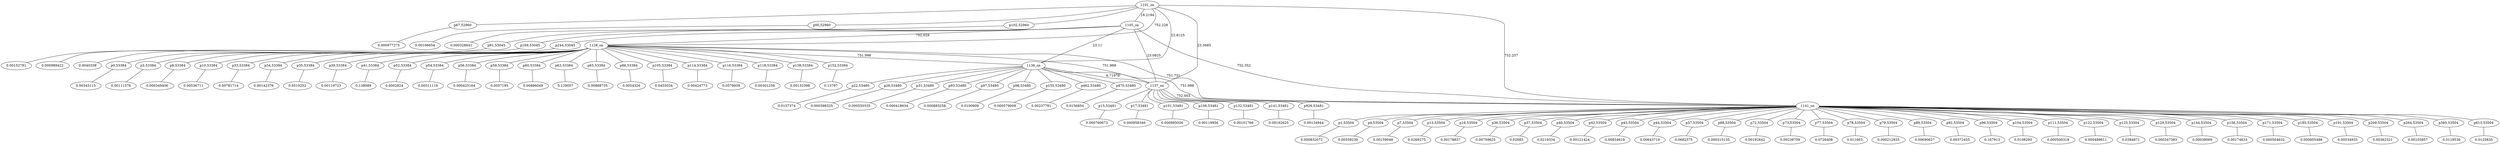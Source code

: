 graph {
	"p0,53384" -- "c0"
	"c0" [ label="0.00345115", pos="24.2583,8.19513!"];
	"p1,53504" -- "c10"
	"c10" [ label="0.000832072", pos="7.1017,11.941!"];
	"p3,53384" -- "c21"
	"c21" [ label="0.00111576", pos="18.728,13.9641!"];
	"p4,53504" -- "c32"
	"c32" [ label="0.00559239", pos="15.1359,3.10826!"];
	"p7,53504" -- "c43"
	"c43" [ label="0.00159048", pos="15.1292,13.2306!"];
	"p8,53384" -- "c53"
	"c53" [ label="0.000349406", pos="5.9642,8.39556!"];
	"p10,53384" -- "c63"
	"c63" [ label="0.00536711", pos="22.1834,8.1274!"];
	"p13,53504" -- "c74"
	"c74" [ label="0.0269275", pos="4.68285,13.2429!"];
	"p15,53481" -- "c85"
	"c85" [ label="0.000760673", pos="18.8508,7.75953!"];
	"p16,53504" -- "c107"
	"c107" [ label="0.00178837", pos="15.2045,4.57147!"];
	"p17,53481" -- "c117"
	"c117" [ label="0.000958346", pos="18.6435,7.94328!"];
	"p22,53480" -- "c140"
	"c140" [ label="0.0157374", pos="11.7478,7.96987!"];
	"p28,53480" -- "c162"
	"c162" [ label="0.000398325", pos="16.2789,8.81713!"];
	"p31,53480" -- "c184"
	"c184" [ label="0.000550335", pos="14.8424,8.08918!"];
	"p33,53384" -- "c205"
	"c205" [ label="0.00781714", pos="15.2356,7.94144!"];
	"p34,53384" -- "c215"
	"c215" [ label="0.00142376", pos="8.04935,8.21772!"];
	"p35,53384" -- "c225"
	"c225" [ label="0.0510252", pos="13.3489,3.83686!"];
	"p36,53504" -- "c236"
	"c236" [ label="0.00759625", pos="8.78498,14.7272!"];
	"p37,53504" -- "c247"
	"c247" [ label="0.02683", pos="4.74425,3.13984!"];
	"p39,53384" -- "c257"
	"c257" [ label="0.00119723", pos="21.6356,8.20523!"];
	"p40,53504" -- "c267"
	"c267" [ label="0.0219334", pos="10.6743,12.6699!"];
	"p41,53384" -- "c278"
	"c278" [ label="0.138089", pos="13.1812,12.5154!"];
	"p42,53504" -- "c288"
	"c288" [ label="0.00121424", pos="23.2295,11.9245!"];
	"p43,53504" -- "c299"
	"c299" [ label="0.00834619", pos="19.6378,3.67417!"];
	"p44,53504" -- "c310"
	"c310" [ label="0.00643719", pos="14.9995,4.87512!"];
	"p52,53384" -- "c321"
	"c321" [ label="0.0002824", pos="0.0120334,8.38589!"];
	"p54,53384" -- "c331"
	"c331" [ label="0.00511116", pos="9.90804,8.207!"];
	"p56,53384" -- "c341"
	"c341" [ label="0.000425164", pos="3.46111,8.14544!"];
	"p57,53504" -- "c351"
	"c351" [ label="0.0682375", pos="15.0924,10.1778!"];
	"p59,53384" -- "c362"
	"c362" [ label="0.0057195", pos="8.6174,8.11663!"];
	"p60,53384" -- "c372"
	"c372" [ label="0.00886049", pos="31.984,8.41568!"];
	"p63,53384" -- "c382"
	"c382" [ label="0.129057", pos="17.0566,3.8495!"];
	"p65,53384" -- "c392"
	"c392" [ label="0.00888735", pos="31.1215,4.78319!"];
	"p67,52960" -- "c414"
	"c414" [ label="0.000977275", pos="15.0814,7.96985!"];
	"p68,53504" -- "c424"
	"c424" [ label="0.000315135", pos="21.5735,1.75623!"];
	"p72,53504" -- "c435"
	"c435" [ label="0.00192642", pos="10.791,3.6809!"];
	"p73,53504" -- "c446"
	"c446" [ label="0.00238709", pos="5.06378,1.28542!"];
	"p77,53504" -- "c457"
	"c457" [ label="0.0726408", pos="15.1,5.83005!"];
	"p78,53504" -- "c468"
	"c468" [ label="0.011663", pos="6.96182,4.46185!"];
	"p79,53504" -- "c479"
	"c479" [ label="0.000212935", pos="14.9829,11.4685!"];
	"p86,53384" -- "c490"
	"c490" [ label="0.0054326", pos="20.251,8.15755!"];
	"p89,53504" -- "c500"
	"c500" [ label="0.00690627", pos="8.68259,16.0411!"];
	"p91,53045" -- "c516"
	"c516" [ label="0.00152781", pos="9.84893,7.90537!"];
	"p92,53504" -- "c533"
	"c533" [ label="0.00372455", pos="17.32,0.0275696!"];
	"p93,53480" -- "c545"
	"c545" [ label="0.000418634", pos="25.6737,8.05553!"];
	"p95,52960" -- "c578"
	"c578" [ label="0.00106654", pos="15.1722,8.6086!"];
	"p96,53504" -- "c588"
	"c588" [ label="0.167913", pos="16.2191,16.5931!"];
	"p97,53480" -- "c600"
	"c600" [ label="0.000883258", pos="14.8666,8.25476!"];
	"p98,53480" -- "c622"
	"c622" [ label="0.0100909", pos="22.005,13.5966!"];
	"p101,53481" -- "c645"
	"c645" [ label="0.000885026", pos="8.274,13.6038!"];
	"p102,52960" -- "c665"
	"c665" [ label="0.000328641", pos="23.248,8.14352!"];
	"p104,53504" -- "c687"
	"c687" [ label="0.0108293", pos="19.5815,12.6603!"];
	"p105,53384" -- "c698"
	"c698" [ label="0.0455034", pos="11.6725,13.9671!"];
	"p106,53481" -- "c710"
	"c710" [ label="0.00119956", pos="7.00238,8.26572!"];
	"p111,53504" -- "c730"
	"c730" [ label="0.000500318", pos="25.7599,13.2227!"];
	"p114,53384" -- "c741"
	"c741" [ label="0.00424773", pos="18.7169,2.44351!"];
	"p116,53384" -- "c751"
	"c751" [ label="0.0579939", pos="11.6606,2.42343!"];
	"p118,53384" -- "c761"
	"c761" [ label="0.00301258", pos="13.5408,7.98015!"];
	"p122,53504" -- "c771"
	"c771" [ label="0.000489611", pos="25.6912,3.10086!"];
	"p125,53504" -- "c782"
	"c782" [ label="0.0384871", pos="14.9248,8.2896!"];
	"p129,53504" -- "c793"
	"c793" [ label="0.000347383", pos="21.3439,16.0107!"];
	"p132,53481" -- "c806"
	"c806" [ label="0.00101766", pos="8.36244,2.79513!"];
	"p138,53384" -- "c826"
	"c826" [ label="0.00132398", pos="17.5133,12.1827!"];
	"p141,53481" -- "c838"
	"c838" [ label="0.00192625", pos="20.6966,8.4943!"];
	"p144,53504" -- "c858"
	"c858" [ label="0.00038069", pos="21.5517,14.717!"];
	"p152,53384" -- "c869"
	"c869" [ label="0.13797", pos="32.4324,8.46146!"];
	"p155,53480" -- "c880"
	"c880" [ label="0.000579008", pos="4.78117,8.40422!"];
	"p156,53504" -- "c901"
	"c901" [ label="0.00174633", pos="15.2826,10.6207!"];
	"p169,53045" -- "c917"
	"c917" [ label="0.000989422", pos="21.9086,2.805!"];
	"p171,53504" -- "c934"
	"c934" [ label="0.000504632", pos="23.2029,4.44465!"];
	"p185,53504" -- "c945"
	"c945" [ label="0.000955488", pos="8.66156,0.56508!"];
	"p191,53504" -- "c956"
	"c956" [ label="0.00534933", pos="21.3538,0.479426!"];
	"p209,53504" -- "c967"
	"c967" [ label="0.00362321", pos="14.9404,6.67902!"];
	"p244,53045" -- "c983"
	"c983" [ label="0.0040338", pos="15.2377,12.5383!"];
	"p264,53504" -- "c1000"
	"c1000" [ label="0.00155857", pos="14.921,9.34118!"];
	"p385,53504" -- "c1012"
	"c1012" [ label="0.0119536", pos="15.1418,5.39143!"];
	"p462,53480" -- "c1023"
	"c1023" [ label="0.00237781", pos="15.2773,3.82405!"];
	"p470,53480" -- "c1045"
	"c1045" [ label="0.0156854", pos="18.3555,8.04075!"];
	"p613,53504" -- "c1066"
	"c1066" [ label="0.0125835", pos="14.9434,7.6276!"];
	"p926,53481" -- "c1079"
	"c1079" [ label="0.00134944", pos="8.68705,0.951377!"];
	"1101_on" -- "1105_on" [label="18.2194"]
	"1101_on" -- "1128_on" [label="752.228"]
	"1101_on" -- "1136_on" [label="22.8125"]
	"1101_on" -- "1137_on" [label="23.3685"]
	"1101_on" -- "1141_on" [label="752.257"]
	"1105_on" -- "1128_on" [label="752.029"]
	"1105_on" -- "1136_on" [label="23.11"]
	"1105_on" -- "1137_on" [label="23.0825"]
	"1105_on" -- "1141_on" [label="752.352"]
	"1128_on" -- "1136_on" [label="751.998"]
	"1128_on" -- "1137_on" [label="751.969"]
	"1128_on" -- "1141_on" [label="751.731"]
	"1136_on" -- "1137_on" [label="6.71976"]
	"1136_on" -- "1141_on" [label="751.998"]
	"1137_on" -- "1141_on" [label="752.003"]
	"1101_on" -- "p67,52960"
	"1101_on" -- "p95,52960"
	"1101_on" -- "p102,52960"
	"1105_on" -- "p91,53045"
	"1105_on" -- "p169,53045"
	"1105_on" -- "p244,53045"
	"1128_on" -- "p0,53384"
	"1128_on" -- "p3,53384"
	"1128_on" -- "p8,53384"
	"1128_on" -- "p10,53384"
	"1128_on" -- "p33,53384"
	"1128_on" -- "p34,53384"
	"1128_on" -- "p35,53384"
	"1128_on" -- "p39,53384"
	"1128_on" -- "p41,53384"
	"1128_on" -- "p52,53384"
	"1128_on" -- "p54,53384"
	"1128_on" -- "p56,53384"
	"1128_on" -- "p59,53384"
	"1128_on" -- "p60,53384"
	"1128_on" -- "p63,53384"
	"1128_on" -- "p65,53384"
	"1128_on" -- "p86,53384"
	"1128_on" -- "p105,53384"
	"1128_on" -- "p114,53384"
	"1128_on" -- "p116,53384"
	"1128_on" -- "p118,53384"
	"1128_on" -- "p138,53384"
	"1128_on" -- "p152,53384"
	"1136_on" -- "p22,53480"
	"1136_on" -- "p28,53480"
	"1136_on" -- "p31,53480"
	"1136_on" -- "p93,53480"
	"1136_on" -- "p97,53480"
	"1136_on" -- "p98,53480"
	"1136_on" -- "p155,53480"
	"1136_on" -- "p462,53480"
	"1136_on" -- "p470,53480"
	"1137_on" -- "p15,53481"
	"1137_on" -- "p17,53481"
	"1137_on" -- "p101,53481"
	"1137_on" -- "p106,53481"
	"1137_on" -- "p132,53481"
	"1137_on" -- "p141,53481"
	"1137_on" -- "p926,53481"
	"1141_on" -- "p1,53504"
	"1141_on" -- "p4,53504"
	"1141_on" -- "p7,53504"
	"1141_on" -- "p13,53504"
	"1141_on" -- "p16,53504"
	"1141_on" -- "p36,53504"
	"1141_on" -- "p37,53504"
	"1141_on" -- "p40,53504"
	"1141_on" -- "p42,53504"
	"1141_on" -- "p43,53504"
	"1141_on" -- "p44,53504"
	"1141_on" -- "p57,53504"
	"1141_on" -- "p68,53504"
	"1141_on" -- "p72,53504"
	"1141_on" -- "p73,53504"
	"1141_on" -- "p77,53504"
	"1141_on" -- "p78,53504"
	"1141_on" -- "p79,53504"
	"1141_on" -- "p89,53504"
	"1141_on" -- "p92,53504"
	"1141_on" -- "p96,53504"
	"1141_on" -- "p104,53504"
	"1141_on" -- "p111,53504"
	"1141_on" -- "p122,53504"
	"1141_on" -- "p125,53504"
	"1141_on" -- "p129,53504"
	"1141_on" -- "p144,53504"
	"1141_on" -- "p156,53504"
	"1141_on" -- "p171,53504"
	"1141_on" -- "p185,53504"
	"1141_on" -- "p191,53504"
	"1141_on" -- "p209,53504"
	"1141_on" -- "p264,53504"
	"1141_on" -- "p385,53504"
	"1141_on" -- "p613,53504"
}
